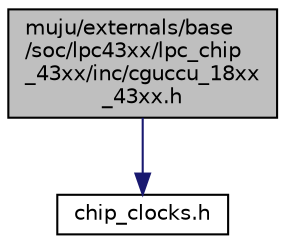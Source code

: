 digraph "muju/externals/base/soc/lpc43xx/lpc_chip_43xx/inc/cguccu_18xx_43xx.h"
{
  edge [fontname="Helvetica",fontsize="10",labelfontname="Helvetica",labelfontsize="10"];
  node [fontname="Helvetica",fontsize="10",shape=record];
  Node0 [label="muju/externals/base\l/soc/lpc43xx/lpc_chip\l_43xx/inc/cguccu_18xx\l_43xx.h",height=0.2,width=0.4,color="black", fillcolor="grey75", style="filled", fontcolor="black"];
  Node0 -> Node1 [color="midnightblue",fontsize="10",style="solid",fontname="Helvetica"];
  Node1 [label="chip_clocks.h",height=0.2,width=0.4,color="black", fillcolor="white", style="filled",URL="$chip__clocks_8h.html"];
}
